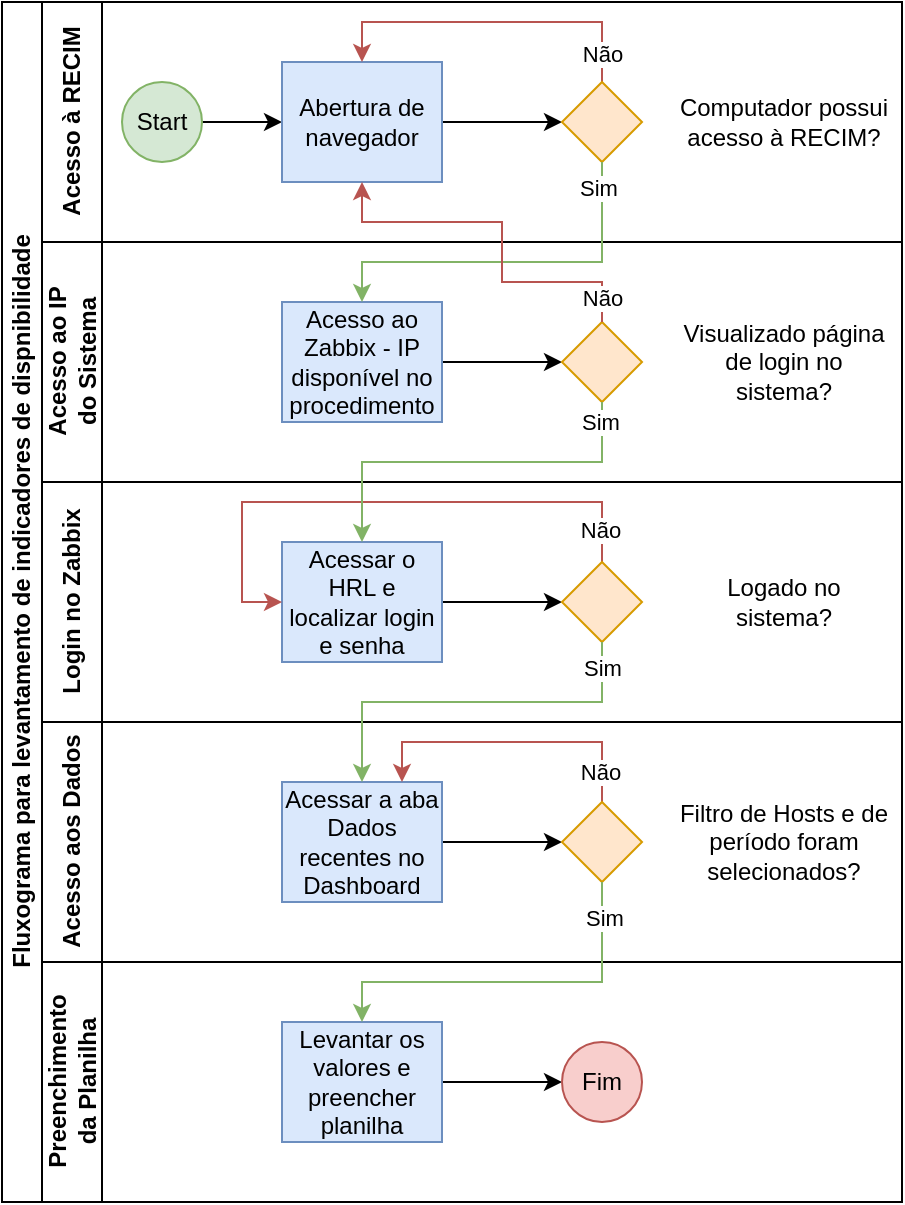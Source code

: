 <mxfile version="24.7.2" type="github">
  <diagram id="prtHgNgQTEPvFCAcTncT" name="Page-1">
    <mxGraphModel dx="658" dy="410" grid="1" gridSize="10" guides="1" tooltips="1" connect="1" arrows="1" fold="1" page="1" pageScale="1" pageWidth="827" pageHeight="1169" math="0" shadow="0">
      <root>
        <mxCell id="0" />
        <mxCell id="1" parent="0" />
        <mxCell id="dNxyNK7c78bLwvsdeMH5-19" value="Fluxograma para levantamento de indicadores de dispnibilidade" style="swimlane;html=1;childLayout=stackLayout;resizeParent=1;resizeParentMax=0;horizontal=0;startSize=20;horizontalStack=0;" parent="1" vertex="1">
          <mxGeometry x="120" y="120" width="450" height="600" as="geometry">
            <mxRectangle x="120" y="120" width="40" height="260" as="alternateBounds" />
          </mxGeometry>
        </mxCell>
        <mxCell id="dNxyNK7c78bLwvsdeMH5-20" value="Acesso à RECIM" style="swimlane;html=1;startSize=30;horizontal=0;" parent="dNxyNK7c78bLwvsdeMH5-19" vertex="1">
          <mxGeometry x="20" width="430" height="120" as="geometry" />
        </mxCell>
        <mxCell id="dNxyNK7c78bLwvsdeMH5-25" value="" style="edgeStyle=orthogonalEdgeStyle;rounded=0;orthogonalLoop=1;jettySize=auto;html=1;" parent="dNxyNK7c78bLwvsdeMH5-20" source="dNxyNK7c78bLwvsdeMH5-23" target="dNxyNK7c78bLwvsdeMH5-24" edge="1">
          <mxGeometry relative="1" as="geometry" />
        </mxCell>
        <mxCell id="dNxyNK7c78bLwvsdeMH5-23" value="Start" style="ellipse;whiteSpace=wrap;html=1;fillColor=#d5e8d4;strokeColor=#82b366;" parent="dNxyNK7c78bLwvsdeMH5-20" vertex="1">
          <mxGeometry x="40" y="40" width="40" height="40" as="geometry" />
        </mxCell>
        <mxCell id="gKDF8MpDz5ejKZU8xYxQ-7" value="" style="edgeStyle=orthogonalEdgeStyle;rounded=0;orthogonalLoop=1;jettySize=auto;html=1;" parent="dNxyNK7c78bLwvsdeMH5-20" source="dNxyNK7c78bLwvsdeMH5-24" target="gKDF8MpDz5ejKZU8xYxQ-6" edge="1">
          <mxGeometry relative="1" as="geometry" />
        </mxCell>
        <mxCell id="dNxyNK7c78bLwvsdeMH5-24" value="Abertura de navegador" style="rounded=0;whiteSpace=wrap;html=1;fontFamily=Helvetica;fontSize=12;align=center;fillColor=#dae8fc;strokeColor=#6c8ebf;" parent="dNxyNK7c78bLwvsdeMH5-20" vertex="1">
          <mxGeometry x="120" y="30" width="80" height="60" as="geometry" />
        </mxCell>
        <mxCell id="gKDF8MpDz5ejKZU8xYxQ-10" style="edgeStyle=orthogonalEdgeStyle;rounded=0;orthogonalLoop=1;jettySize=auto;html=1;exitX=0.5;exitY=0;exitDx=0;exitDy=0;entryX=0.5;entryY=0;entryDx=0;entryDy=0;fillColor=#f8cecc;strokeColor=#b85450;" parent="dNxyNK7c78bLwvsdeMH5-20" source="gKDF8MpDz5ejKZU8xYxQ-6" target="dNxyNK7c78bLwvsdeMH5-24" edge="1">
          <mxGeometry relative="1" as="geometry">
            <Array as="points">
              <mxPoint x="280" y="10" />
              <mxPoint x="160" y="10" />
            </Array>
          </mxGeometry>
        </mxCell>
        <mxCell id="gKDF8MpDz5ejKZU8xYxQ-97" value="Não" style="edgeLabel;html=1;align=center;verticalAlign=middle;resizable=0;points=[];" parent="gKDF8MpDz5ejKZU8xYxQ-10" vertex="1" connectable="0">
          <mxGeometry x="0.01" relative="1" as="geometry">
            <mxPoint x="56" y="16" as="offset" />
          </mxGeometry>
        </mxCell>
        <mxCell id="gKDF8MpDz5ejKZU8xYxQ-6" value="" style="rhombus;whiteSpace=wrap;html=1;fontFamily=Helvetica;fontSize=12;align=center;fillColor=#ffe6cc;strokeColor=#d79b00;" parent="dNxyNK7c78bLwvsdeMH5-20" vertex="1">
          <mxGeometry x="260" y="40" width="40" height="40" as="geometry" />
        </mxCell>
        <mxCell id="gKDF8MpDz5ejKZU8xYxQ-9" value="Computador possui acesso à RECIM?" style="text;html=1;align=center;verticalAlign=middle;whiteSpace=wrap;rounded=0;" parent="dNxyNK7c78bLwvsdeMH5-20" vertex="1">
          <mxGeometry x="316" y="27.5" width="110" height="65" as="geometry" />
        </mxCell>
        <mxCell id="dNxyNK7c78bLwvsdeMH5-21" value="&lt;div&gt;Acesso ao IP&lt;/div&gt;&lt;div&gt;do Sistema&lt;br&gt;&lt;/div&gt;" style="swimlane;html=1;startSize=30;horizontal=0;" parent="dNxyNK7c78bLwvsdeMH5-19" vertex="1">
          <mxGeometry x="20" y="120" width="430" height="120" as="geometry" />
        </mxCell>
        <mxCell id="dNxyNK7c78bLwvsdeMH5-29" value="" style="edgeStyle=orthogonalEdgeStyle;rounded=0;orthogonalLoop=1;jettySize=auto;html=1;endArrow=classic;endFill=1;" parent="dNxyNK7c78bLwvsdeMH5-21" source="dNxyNK7c78bLwvsdeMH5-26" target="dNxyNK7c78bLwvsdeMH5-28" edge="1">
          <mxGeometry relative="1" as="geometry" />
        </mxCell>
        <mxCell id="dNxyNK7c78bLwvsdeMH5-26" value="Acesso ao Zabbix - IP disponível no procedimento" style="rounded=0;whiteSpace=wrap;html=1;fontFamily=Helvetica;fontSize=12;align=center;fillColor=#dae8fc;strokeColor=#6c8ebf;" parent="dNxyNK7c78bLwvsdeMH5-21" vertex="1">
          <mxGeometry x="120" y="30" width="80" height="60" as="geometry" />
        </mxCell>
        <mxCell id="dNxyNK7c78bLwvsdeMH5-28" value="" style="rhombus;whiteSpace=wrap;html=1;fontFamily=Helvetica;fontSize=12;align=center;fillColor=#ffe6cc;strokeColor=#d79b00;" parent="dNxyNK7c78bLwvsdeMH5-21" vertex="1">
          <mxGeometry x="260" y="40" width="40" height="40" as="geometry" />
        </mxCell>
        <mxCell id="gKDF8MpDz5ejKZU8xYxQ-16" value="Visualizado página de login no sistema?" style="text;html=1;align=center;verticalAlign=middle;whiteSpace=wrap;rounded=0;" parent="dNxyNK7c78bLwvsdeMH5-21" vertex="1">
          <mxGeometry x="316" y="27.5" width="110" height="65" as="geometry" />
        </mxCell>
        <mxCell id="gKDF8MpDz5ejKZU8xYxQ-45" value="Login no Zabbix" style="swimlane;html=1;startSize=30;horizontal=0;" parent="dNxyNK7c78bLwvsdeMH5-19" vertex="1">
          <mxGeometry x="20" y="240" width="430" height="120" as="geometry" />
        </mxCell>
        <mxCell id="gKDF8MpDz5ejKZU8xYxQ-46" value="" style="edgeStyle=orthogonalEdgeStyle;rounded=0;orthogonalLoop=1;jettySize=auto;html=1;endArrow=classic;endFill=1;" parent="gKDF8MpDz5ejKZU8xYxQ-45" source="gKDF8MpDz5ejKZU8xYxQ-47" target="gKDF8MpDz5ejKZU8xYxQ-48" edge="1">
          <mxGeometry relative="1" as="geometry" />
        </mxCell>
        <mxCell id="gKDF8MpDz5ejKZU8xYxQ-47" value="Acessar o HRL e localizar login e senha" style="rounded=0;whiteSpace=wrap;html=1;fontFamily=Helvetica;fontSize=12;align=center;fillColor=#dae8fc;strokeColor=#6c8ebf;" parent="gKDF8MpDz5ejKZU8xYxQ-45" vertex="1">
          <mxGeometry x="120" y="30" width="80" height="60" as="geometry" />
        </mxCell>
        <mxCell id="tK9NFGsVh4mHBOd5uynP-1" style="edgeStyle=orthogonalEdgeStyle;rounded=0;orthogonalLoop=1;jettySize=auto;html=1;exitX=0.5;exitY=0;exitDx=0;exitDy=0;entryX=0;entryY=0.5;entryDx=0;entryDy=0;fillColor=#f8cecc;strokeColor=#b85450;" edge="1" parent="gKDF8MpDz5ejKZU8xYxQ-45" source="gKDF8MpDz5ejKZU8xYxQ-48" target="gKDF8MpDz5ejKZU8xYxQ-47">
          <mxGeometry relative="1" as="geometry">
            <Array as="points">
              <mxPoint x="280" y="10" />
              <mxPoint x="100" y="10" />
              <mxPoint x="100" y="60" />
            </Array>
          </mxGeometry>
        </mxCell>
        <mxCell id="tK9NFGsVh4mHBOd5uynP-2" value="Não" style="edgeLabel;html=1;align=center;verticalAlign=middle;resizable=0;points=[];" vertex="1" connectable="0" parent="tK9NFGsVh4mHBOd5uynP-1">
          <mxGeometry x="-0.884" y="1" relative="1" as="geometry">
            <mxPoint as="offset" />
          </mxGeometry>
        </mxCell>
        <mxCell id="gKDF8MpDz5ejKZU8xYxQ-48" value="" style="rhombus;whiteSpace=wrap;html=1;fontFamily=Helvetica;fontSize=12;align=center;fillColor=#ffe6cc;strokeColor=#d79b00;" parent="gKDF8MpDz5ejKZU8xYxQ-45" vertex="1">
          <mxGeometry x="260" y="40" width="40" height="40" as="geometry" />
        </mxCell>
        <mxCell id="gKDF8MpDz5ejKZU8xYxQ-49" value="Logado no sistema?" style="text;html=1;align=center;verticalAlign=middle;whiteSpace=wrap;rounded=0;" parent="gKDF8MpDz5ejKZU8xYxQ-45" vertex="1">
          <mxGeometry x="316" y="27.5" width="110" height="65" as="geometry" />
        </mxCell>
        <mxCell id="gKDF8MpDz5ejKZU8xYxQ-66" value="Acesso aos Dados" style="swimlane;html=1;startSize=30;horizontal=0;" parent="dNxyNK7c78bLwvsdeMH5-19" vertex="1">
          <mxGeometry x="20" y="360" width="430" height="120" as="geometry" />
        </mxCell>
        <mxCell id="tK9NFGsVh4mHBOd5uynP-8" style="edgeStyle=orthogonalEdgeStyle;rounded=0;orthogonalLoop=1;jettySize=auto;html=1;exitX=1;exitY=0.5;exitDx=0;exitDy=0;entryX=0;entryY=0.5;entryDx=0;entryDy=0;" edge="1" parent="gKDF8MpDz5ejKZU8xYxQ-66" source="gKDF8MpDz5ejKZU8xYxQ-68" target="gKDF8MpDz5ejKZU8xYxQ-69">
          <mxGeometry relative="1" as="geometry" />
        </mxCell>
        <mxCell id="gKDF8MpDz5ejKZU8xYxQ-68" value="Acessar a aba Dados recentes no Dashboard" style="rounded=0;whiteSpace=wrap;html=1;fontFamily=Helvetica;fontSize=12;align=center;fillColor=#dae8fc;strokeColor=#6c8ebf;" parent="gKDF8MpDz5ejKZU8xYxQ-66" vertex="1">
          <mxGeometry x="120" y="30" width="80" height="60" as="geometry" />
        </mxCell>
        <mxCell id="tK9NFGsVh4mHBOd5uynP-11" style="edgeStyle=orthogonalEdgeStyle;rounded=0;orthogonalLoop=1;jettySize=auto;html=1;exitX=0.5;exitY=0;exitDx=0;exitDy=0;entryX=0.75;entryY=0;entryDx=0;entryDy=0;fillColor=#f8cecc;strokeColor=#b85450;" edge="1" parent="gKDF8MpDz5ejKZU8xYxQ-66" source="gKDF8MpDz5ejKZU8xYxQ-69" target="gKDF8MpDz5ejKZU8xYxQ-68">
          <mxGeometry relative="1" as="geometry">
            <Array as="points">
              <mxPoint x="280" y="10" />
              <mxPoint x="180" y="10" />
            </Array>
          </mxGeometry>
        </mxCell>
        <mxCell id="tK9NFGsVh4mHBOd5uynP-12" value="Não" style="edgeLabel;html=1;align=center;verticalAlign=middle;resizable=0;points=[];" vertex="1" connectable="0" parent="tK9NFGsVh4mHBOd5uynP-11">
          <mxGeometry x="-0.802" y="1" relative="1" as="geometry">
            <mxPoint as="offset" />
          </mxGeometry>
        </mxCell>
        <mxCell id="gKDF8MpDz5ejKZU8xYxQ-69" value="" style="rhombus;whiteSpace=wrap;html=1;fontFamily=Helvetica;fontSize=12;align=center;fillColor=#ffe6cc;strokeColor=#d79b00;" parent="gKDF8MpDz5ejKZU8xYxQ-66" vertex="1">
          <mxGeometry x="260" y="40" width="40" height="40" as="geometry" />
        </mxCell>
        <mxCell id="gKDF8MpDz5ejKZU8xYxQ-70" value="Filtro de Hosts e de período foram selecionados?" style="text;html=1;align=center;verticalAlign=middle;whiteSpace=wrap;rounded=0;" parent="gKDF8MpDz5ejKZU8xYxQ-66" vertex="1">
          <mxGeometry x="316" y="27.5" width="110" height="65" as="geometry" />
        </mxCell>
        <mxCell id="dNxyNK7c78bLwvsdeMH5-22" value="&lt;div&gt;Preenchimento&lt;br&gt;&lt;/div&gt;&lt;div&gt;da Planilha&lt;br&gt;&lt;/div&gt;" style="swimlane;html=1;startSize=30;horizontal=0;" parent="dNxyNK7c78bLwvsdeMH5-19" vertex="1">
          <mxGeometry x="20" y="480" width="430" height="120" as="geometry" />
        </mxCell>
        <mxCell id="tK9NFGsVh4mHBOd5uynP-13" style="edgeStyle=orthogonalEdgeStyle;rounded=0;orthogonalLoop=1;jettySize=auto;html=1;exitX=1;exitY=0.5;exitDx=0;exitDy=0;entryX=0;entryY=0.5;entryDx=0;entryDy=0;" edge="1" parent="dNxyNK7c78bLwvsdeMH5-22" source="gKDF8MpDz5ejKZU8xYxQ-60" target="gKDF8MpDz5ejKZU8xYxQ-90">
          <mxGeometry relative="1" as="geometry" />
        </mxCell>
        <mxCell id="gKDF8MpDz5ejKZU8xYxQ-60" value="Levantar os valores e preencher planilha" style="rounded=0;whiteSpace=wrap;html=1;fontFamily=Helvetica;fontSize=12;align=center;fillColor=#dae8fc;strokeColor=#6c8ebf;" parent="dNxyNK7c78bLwvsdeMH5-22" vertex="1">
          <mxGeometry x="120" y="30" width="80" height="60" as="geometry" />
        </mxCell>
        <mxCell id="gKDF8MpDz5ejKZU8xYxQ-90" value="Fim" style="ellipse;whiteSpace=wrap;html=1;fillColor=#f8cecc;strokeColor=#b85450;" parent="dNxyNK7c78bLwvsdeMH5-22" vertex="1">
          <mxGeometry x="260" y="40" width="40" height="40" as="geometry" />
        </mxCell>
        <mxCell id="gKDF8MpDz5ejKZU8xYxQ-14" style="edgeStyle=orthogonalEdgeStyle;rounded=0;orthogonalLoop=1;jettySize=auto;html=1;exitX=0.5;exitY=1;exitDx=0;exitDy=0;entryX=0.5;entryY=0;entryDx=0;entryDy=0;fillColor=#d5e8d4;strokeColor=#82b366;" parent="dNxyNK7c78bLwvsdeMH5-19" source="gKDF8MpDz5ejKZU8xYxQ-6" target="dNxyNK7c78bLwvsdeMH5-26" edge="1">
          <mxGeometry relative="1" as="geometry">
            <Array as="points">
              <mxPoint x="300" y="130" />
              <mxPoint x="180" y="130" />
            </Array>
          </mxGeometry>
        </mxCell>
        <mxCell id="gKDF8MpDz5ejKZU8xYxQ-98" value="Sim" style="edgeLabel;html=1;align=center;verticalAlign=middle;resizable=0;points=[];" parent="gKDF8MpDz5ejKZU8xYxQ-14" vertex="1" connectable="0">
          <mxGeometry x="-0.719" y="-1" relative="1" as="geometry">
            <mxPoint x="-1" y="-14" as="offset" />
          </mxGeometry>
        </mxCell>
        <mxCell id="gKDF8MpDz5ejKZU8xYxQ-17" style="edgeStyle=orthogonalEdgeStyle;rounded=0;orthogonalLoop=1;jettySize=auto;html=1;exitX=0.5;exitY=0;exitDx=0;exitDy=0;entryX=0.5;entryY=1;entryDx=0;entryDy=0;fillColor=#f8cecc;strokeColor=#b85450;" parent="dNxyNK7c78bLwvsdeMH5-19" source="dNxyNK7c78bLwvsdeMH5-28" target="dNxyNK7c78bLwvsdeMH5-24" edge="1">
          <mxGeometry relative="1" as="geometry">
            <Array as="points">
              <mxPoint x="300" y="140" />
              <mxPoint x="250" y="140" />
              <mxPoint x="250" y="110" />
              <mxPoint x="180" y="110" />
            </Array>
          </mxGeometry>
        </mxCell>
        <mxCell id="gKDF8MpDz5ejKZU8xYxQ-99" value="Não" style="edgeLabel;html=1;align=center;verticalAlign=middle;resizable=0;points=[];" parent="gKDF8MpDz5ejKZU8xYxQ-17" vertex="1" connectable="0">
          <mxGeometry x="-0.333" relative="1" as="geometry">
            <mxPoint x="43" y="8" as="offset" />
          </mxGeometry>
        </mxCell>
        <mxCell id="gKDF8MpDz5ejKZU8xYxQ-52" style="edgeStyle=orthogonalEdgeStyle;rounded=0;orthogonalLoop=1;jettySize=auto;html=1;exitX=0.5;exitY=1;exitDx=0;exitDy=0;entryX=0.5;entryY=0;entryDx=0;entryDy=0;fillColor=#d5e8d4;strokeColor=#82b366;" parent="dNxyNK7c78bLwvsdeMH5-19" source="dNxyNK7c78bLwvsdeMH5-28" target="gKDF8MpDz5ejKZU8xYxQ-47" edge="1">
          <mxGeometry relative="1" as="geometry">
            <Array as="points">
              <mxPoint x="300" y="230" />
              <mxPoint x="180" y="230" />
            </Array>
          </mxGeometry>
        </mxCell>
        <mxCell id="gKDF8MpDz5ejKZU8xYxQ-100" value="Sim" style="edgeLabel;html=1;align=center;verticalAlign=middle;resizable=0;points=[];" parent="gKDF8MpDz5ejKZU8xYxQ-52" vertex="1" connectable="0">
          <mxGeometry x="-0.21" y="3" relative="1" as="geometry">
            <mxPoint x="44" y="-23" as="offset" />
          </mxGeometry>
        </mxCell>
        <mxCell id="tK9NFGsVh4mHBOd5uynP-5" style="edgeStyle=orthogonalEdgeStyle;rounded=0;orthogonalLoop=1;jettySize=auto;html=1;exitX=0.5;exitY=1;exitDx=0;exitDy=0;entryX=0.5;entryY=0;entryDx=0;entryDy=0;fillColor=#d5e8d4;strokeColor=#82b366;" edge="1" parent="dNxyNK7c78bLwvsdeMH5-19" source="gKDF8MpDz5ejKZU8xYxQ-48" target="gKDF8MpDz5ejKZU8xYxQ-68">
          <mxGeometry relative="1" as="geometry">
            <Array as="points">
              <mxPoint x="300" y="350" />
              <mxPoint x="180" y="350" />
            </Array>
          </mxGeometry>
        </mxCell>
        <mxCell id="tK9NFGsVh4mHBOd5uynP-6" value="Sim" style="edgeLabel;html=1;align=center;verticalAlign=middle;resizable=0;points=[];" vertex="1" connectable="0" parent="tK9NFGsVh4mHBOd5uynP-5">
          <mxGeometry x="-0.371" y="-1" relative="1" as="geometry">
            <mxPoint x="30" y="-16" as="offset" />
          </mxGeometry>
        </mxCell>
        <mxCell id="tK9NFGsVh4mHBOd5uynP-9" style="edgeStyle=orthogonalEdgeStyle;rounded=0;orthogonalLoop=1;jettySize=auto;html=1;exitX=0.5;exitY=1;exitDx=0;exitDy=0;entryX=0.5;entryY=0;entryDx=0;entryDy=0;fillColor=#d5e8d4;strokeColor=#82b366;" edge="1" parent="dNxyNK7c78bLwvsdeMH5-19" source="gKDF8MpDz5ejKZU8xYxQ-69" target="gKDF8MpDz5ejKZU8xYxQ-60">
          <mxGeometry relative="1" as="geometry">
            <Array as="points">
              <mxPoint x="300" y="490" />
              <mxPoint x="180" y="490" />
            </Array>
          </mxGeometry>
        </mxCell>
        <mxCell id="tK9NFGsVh4mHBOd5uynP-10" value="Sim" style="edgeLabel;html=1;align=center;verticalAlign=middle;resizable=0;points=[];" vertex="1" connectable="0" parent="tK9NFGsVh4mHBOd5uynP-9">
          <mxGeometry x="-0.808" y="1" relative="1" as="geometry">
            <mxPoint as="offset" />
          </mxGeometry>
        </mxCell>
      </root>
    </mxGraphModel>
  </diagram>
</mxfile>

